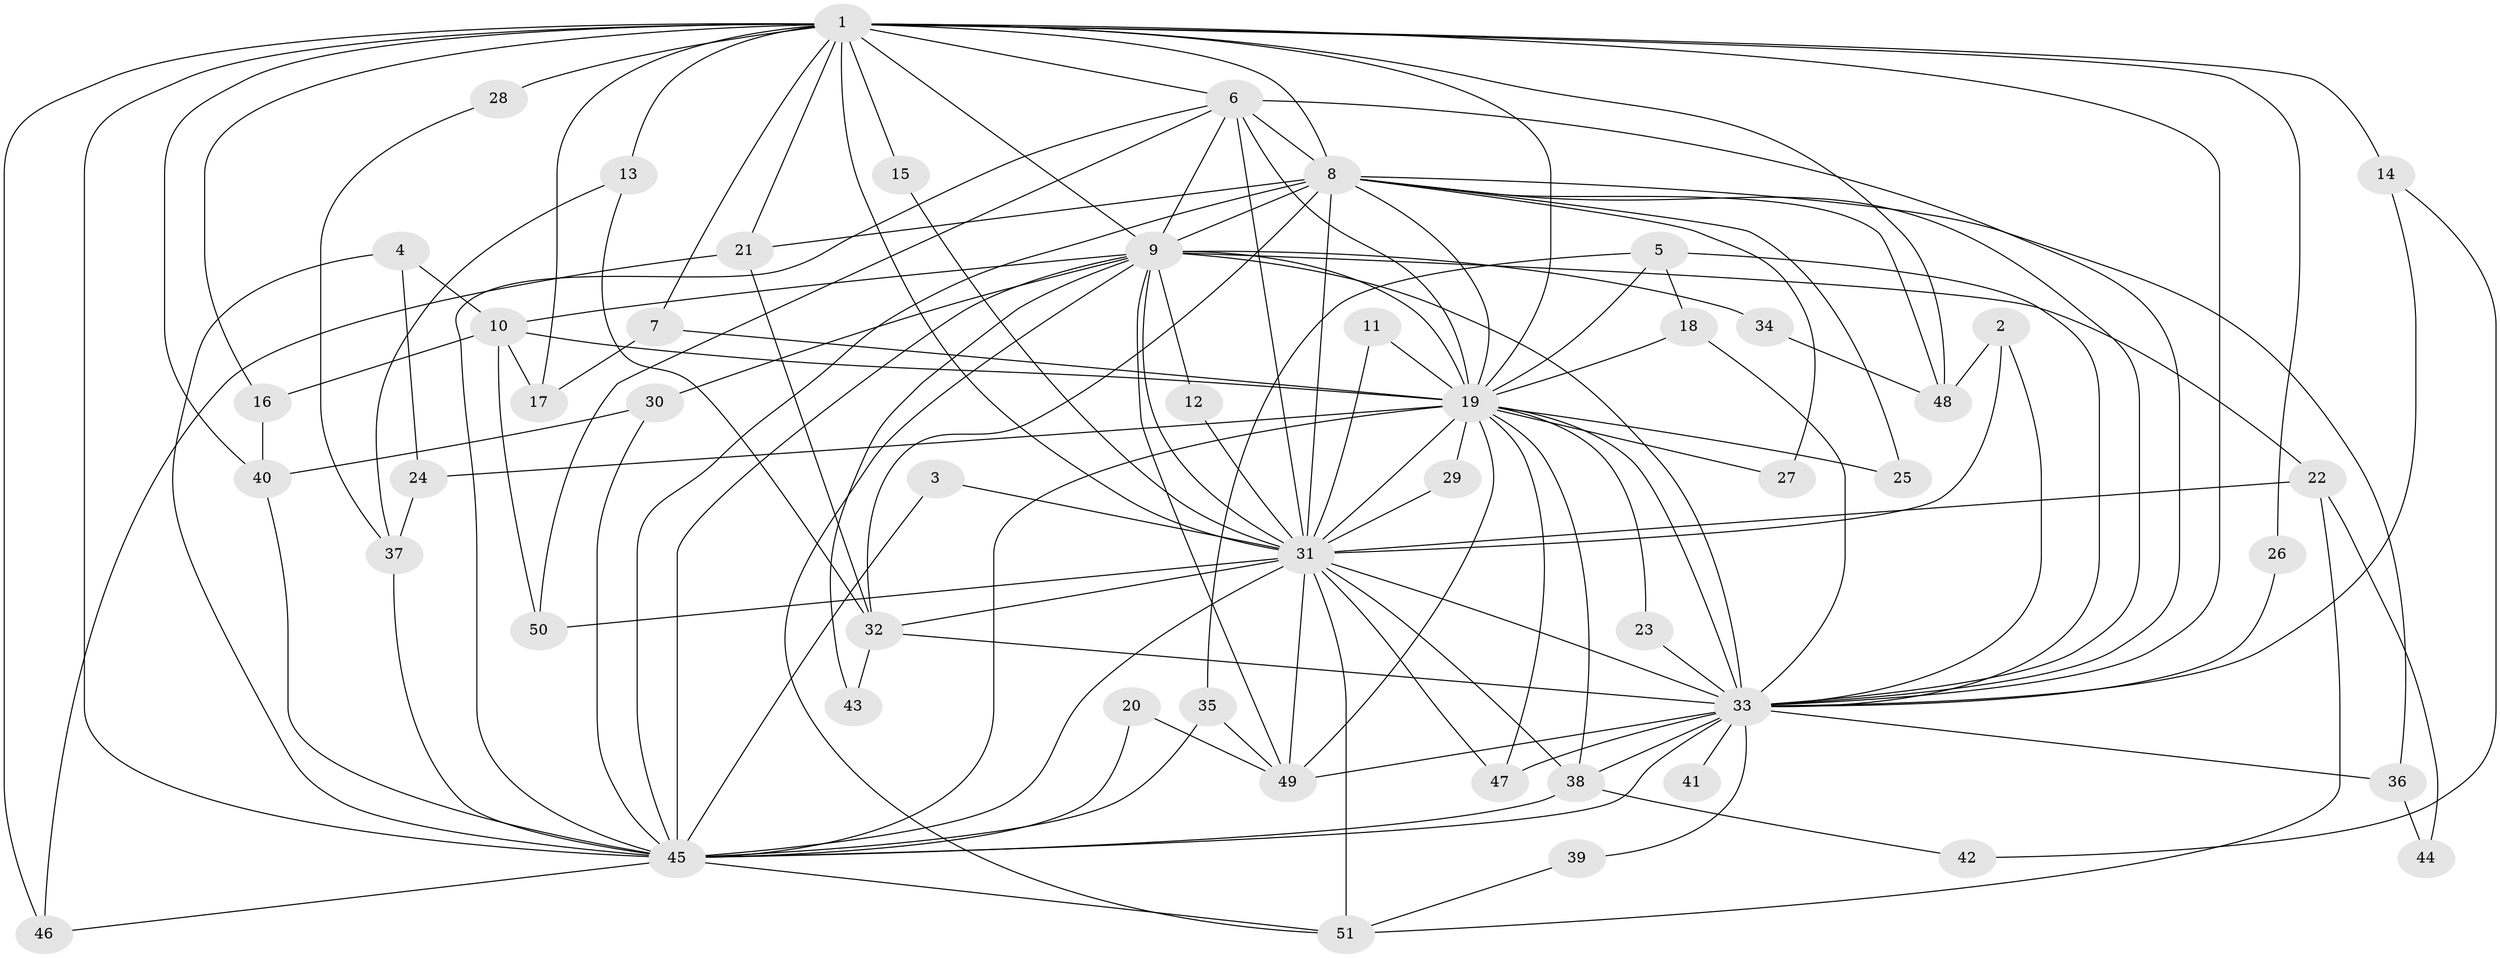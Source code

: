 // original degree distribution, {26: 0.0196078431372549, 20: 0.00980392156862745, 27: 0.00980392156862745, 24: 0.00980392156862745, 21: 0.00980392156862745, 19: 0.0196078431372549, 12: 0.00980392156862745, 17: 0.00980392156862745, 4: 0.058823529411764705, 5: 0.058823529411764705, 2: 0.5196078431372549, 6: 0.0196078431372549, 3: 0.24509803921568626}
// Generated by graph-tools (version 1.1) at 2025/01/03/09/25 03:01:30]
// undirected, 51 vertices, 131 edges
graph export_dot {
graph [start="1"]
  node [color=gray90,style=filled];
  1;
  2;
  3;
  4;
  5;
  6;
  7;
  8;
  9;
  10;
  11;
  12;
  13;
  14;
  15;
  16;
  17;
  18;
  19;
  20;
  21;
  22;
  23;
  24;
  25;
  26;
  27;
  28;
  29;
  30;
  31;
  32;
  33;
  34;
  35;
  36;
  37;
  38;
  39;
  40;
  41;
  42;
  43;
  44;
  45;
  46;
  47;
  48;
  49;
  50;
  51;
  1 -- 6 [weight=2.0];
  1 -- 7 [weight=1.0];
  1 -- 8 [weight=3.0];
  1 -- 9 [weight=2.0];
  1 -- 13 [weight=2.0];
  1 -- 14 [weight=2.0];
  1 -- 15 [weight=1.0];
  1 -- 16 [weight=1.0];
  1 -- 17 [weight=3.0];
  1 -- 19 [weight=2.0];
  1 -- 21 [weight=2.0];
  1 -- 26 [weight=1.0];
  1 -- 28 [weight=2.0];
  1 -- 31 [weight=4.0];
  1 -- 33 [weight=2.0];
  1 -- 40 [weight=1.0];
  1 -- 45 [weight=3.0];
  1 -- 46 [weight=1.0];
  1 -- 48 [weight=2.0];
  2 -- 31 [weight=2.0];
  2 -- 33 [weight=1.0];
  2 -- 48 [weight=1.0];
  3 -- 31 [weight=1.0];
  3 -- 45 [weight=1.0];
  4 -- 10 [weight=1.0];
  4 -- 24 [weight=1.0];
  4 -- 45 [weight=1.0];
  5 -- 18 [weight=1.0];
  5 -- 19 [weight=1.0];
  5 -- 33 [weight=1.0];
  5 -- 35 [weight=1.0];
  6 -- 8 [weight=2.0];
  6 -- 9 [weight=1.0];
  6 -- 19 [weight=1.0];
  6 -- 31 [weight=3.0];
  6 -- 33 [weight=1.0];
  6 -- 45 [weight=1.0];
  6 -- 50 [weight=1.0];
  7 -- 17 [weight=1.0];
  7 -- 19 [weight=2.0];
  8 -- 9 [weight=1.0];
  8 -- 19 [weight=1.0];
  8 -- 21 [weight=1.0];
  8 -- 25 [weight=1.0];
  8 -- 27 [weight=1.0];
  8 -- 31 [weight=2.0];
  8 -- 32 [weight=1.0];
  8 -- 33 [weight=1.0];
  8 -- 36 [weight=1.0];
  8 -- 45 [weight=3.0];
  8 -- 48 [weight=1.0];
  9 -- 10 [weight=1.0];
  9 -- 12 [weight=1.0];
  9 -- 19 [weight=2.0];
  9 -- 22 [weight=1.0];
  9 -- 30 [weight=1.0];
  9 -- 31 [weight=3.0];
  9 -- 33 [weight=1.0];
  9 -- 34 [weight=1.0];
  9 -- 43 [weight=1.0];
  9 -- 45 [weight=2.0];
  9 -- 49 [weight=1.0];
  9 -- 51 [weight=1.0];
  10 -- 16 [weight=1.0];
  10 -- 17 [weight=1.0];
  10 -- 19 [weight=1.0];
  10 -- 50 [weight=1.0];
  11 -- 19 [weight=1.0];
  11 -- 31 [weight=2.0];
  12 -- 31 [weight=1.0];
  13 -- 32 [weight=1.0];
  13 -- 37 [weight=1.0];
  14 -- 33 [weight=1.0];
  14 -- 42 [weight=1.0];
  15 -- 31 [weight=1.0];
  16 -- 40 [weight=1.0];
  18 -- 19 [weight=1.0];
  18 -- 33 [weight=1.0];
  19 -- 23 [weight=1.0];
  19 -- 24 [weight=1.0];
  19 -- 25 [weight=1.0];
  19 -- 27 [weight=1.0];
  19 -- 29 [weight=1.0];
  19 -- 31 [weight=3.0];
  19 -- 33 [weight=2.0];
  19 -- 38 [weight=1.0];
  19 -- 45 [weight=2.0];
  19 -- 47 [weight=1.0];
  19 -- 49 [weight=1.0];
  20 -- 45 [weight=1.0];
  20 -- 49 [weight=1.0];
  21 -- 32 [weight=1.0];
  21 -- 46 [weight=1.0];
  22 -- 31 [weight=1.0];
  22 -- 44 [weight=1.0];
  22 -- 51 [weight=1.0];
  23 -- 33 [weight=1.0];
  24 -- 37 [weight=1.0];
  26 -- 33 [weight=1.0];
  28 -- 37 [weight=1.0];
  29 -- 31 [weight=1.0];
  30 -- 40 [weight=1.0];
  30 -- 45 [weight=1.0];
  31 -- 32 [weight=1.0];
  31 -- 33 [weight=2.0];
  31 -- 38 [weight=2.0];
  31 -- 45 [weight=2.0];
  31 -- 47 [weight=1.0];
  31 -- 49 [weight=2.0];
  31 -- 50 [weight=1.0];
  31 -- 51 [weight=2.0];
  32 -- 33 [weight=1.0];
  32 -- 43 [weight=1.0];
  33 -- 36 [weight=2.0];
  33 -- 38 [weight=1.0];
  33 -- 39 [weight=1.0];
  33 -- 41 [weight=1.0];
  33 -- 45 [weight=2.0];
  33 -- 47 [weight=1.0];
  33 -- 49 [weight=1.0];
  34 -- 48 [weight=1.0];
  35 -- 45 [weight=1.0];
  35 -- 49 [weight=1.0];
  36 -- 44 [weight=1.0];
  37 -- 45 [weight=1.0];
  38 -- 42 [weight=1.0];
  38 -- 45 [weight=1.0];
  39 -- 51 [weight=1.0];
  40 -- 45 [weight=1.0];
  45 -- 46 [weight=1.0];
  45 -- 51 [weight=1.0];
}
